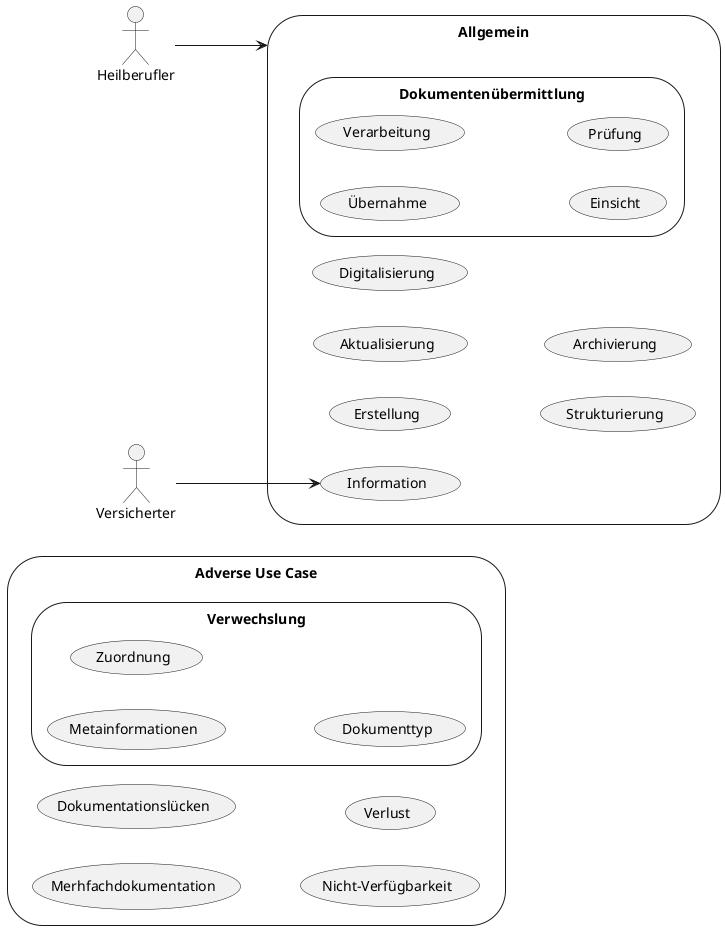 '@startuml usecases
'usecase Medikation as "
'    = Medikation
'    
'    ___
'    Some text
'    === Neu-Verordnung
'    Other text
'    === Anpassung
'    Information
'    === Abgabe
'"
'@enduml

@startuml usecases
left to right direction
'skinparam packageStyle cloud
'skinparam linetype ortho

'actor :FHIR Repository: as DB << Application >>
actor :Heilberufler:
actor :Versicherter:
storage adverseUC as "Adverse Use Case" {
    storage (Verwechslung){
        (Metainformationen)
        (Zuordnung)
        (Dokumenttyp)
    }
    (Merhfachdokumentation)
    (Dokumentationslücken)
    (Nicht-Verfügbarkeit)
    (Verlust)
}

storage gnrlUC as "Allgemein" {
    (Information)
    (Erstellung)
    (Aktualisierung)
    (Digitalisierung)
    (Strukturierung)
    (Archivierung)
    storage booKUC as "Dokumentenübermittlung"{
        (Übernahme) 
        (Verarbeitung)
        (Einsicht)
        (Prüfung)
    }
}

Heilberufler --> gnrlUC
Versicherter --> Information

'fncts --> adverseUC : mitigates
'fncts --> gnrlUC : enables
@enduml